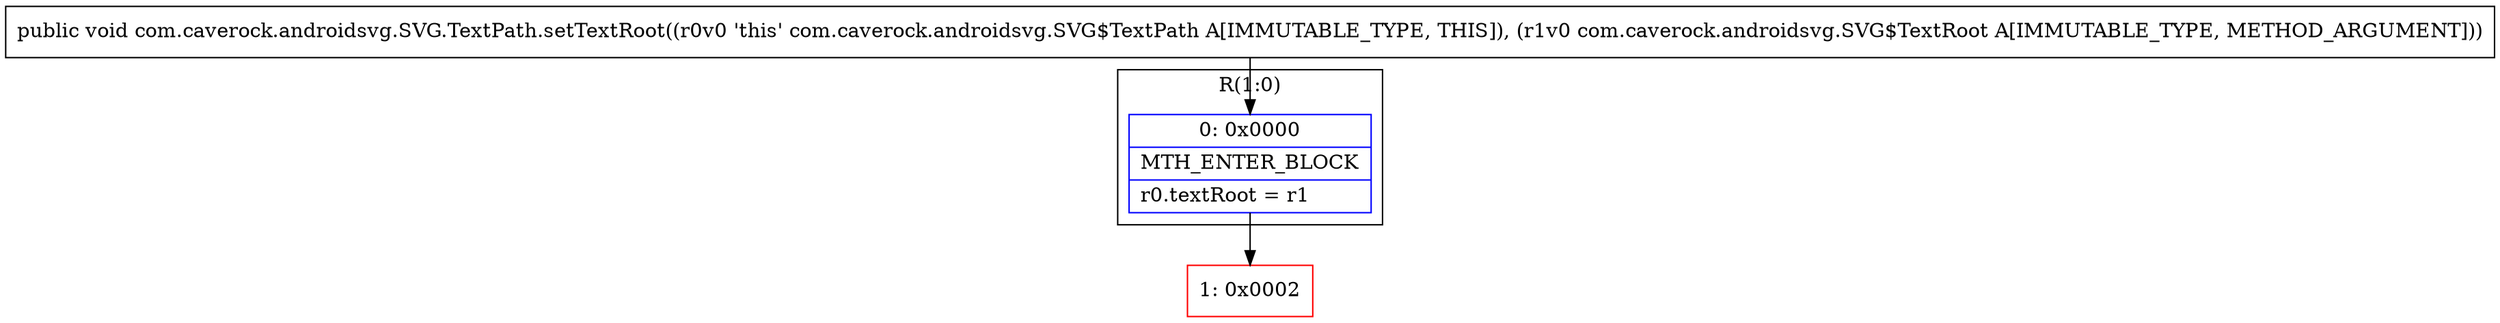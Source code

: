 digraph "CFG forcom.caverock.androidsvg.SVG.TextPath.setTextRoot(Lcom\/caverock\/androidsvg\/SVG$TextRoot;)V" {
subgraph cluster_Region_1555463971 {
label = "R(1:0)";
node [shape=record,color=blue];
Node_0 [shape=record,label="{0\:\ 0x0000|MTH_ENTER_BLOCK\l|r0.textRoot = r1\l}"];
}
Node_1 [shape=record,color=red,label="{1\:\ 0x0002}"];
MethodNode[shape=record,label="{public void com.caverock.androidsvg.SVG.TextPath.setTextRoot((r0v0 'this' com.caverock.androidsvg.SVG$TextPath A[IMMUTABLE_TYPE, THIS]), (r1v0 com.caverock.androidsvg.SVG$TextRoot A[IMMUTABLE_TYPE, METHOD_ARGUMENT])) }"];
MethodNode -> Node_0;
Node_0 -> Node_1;
}

